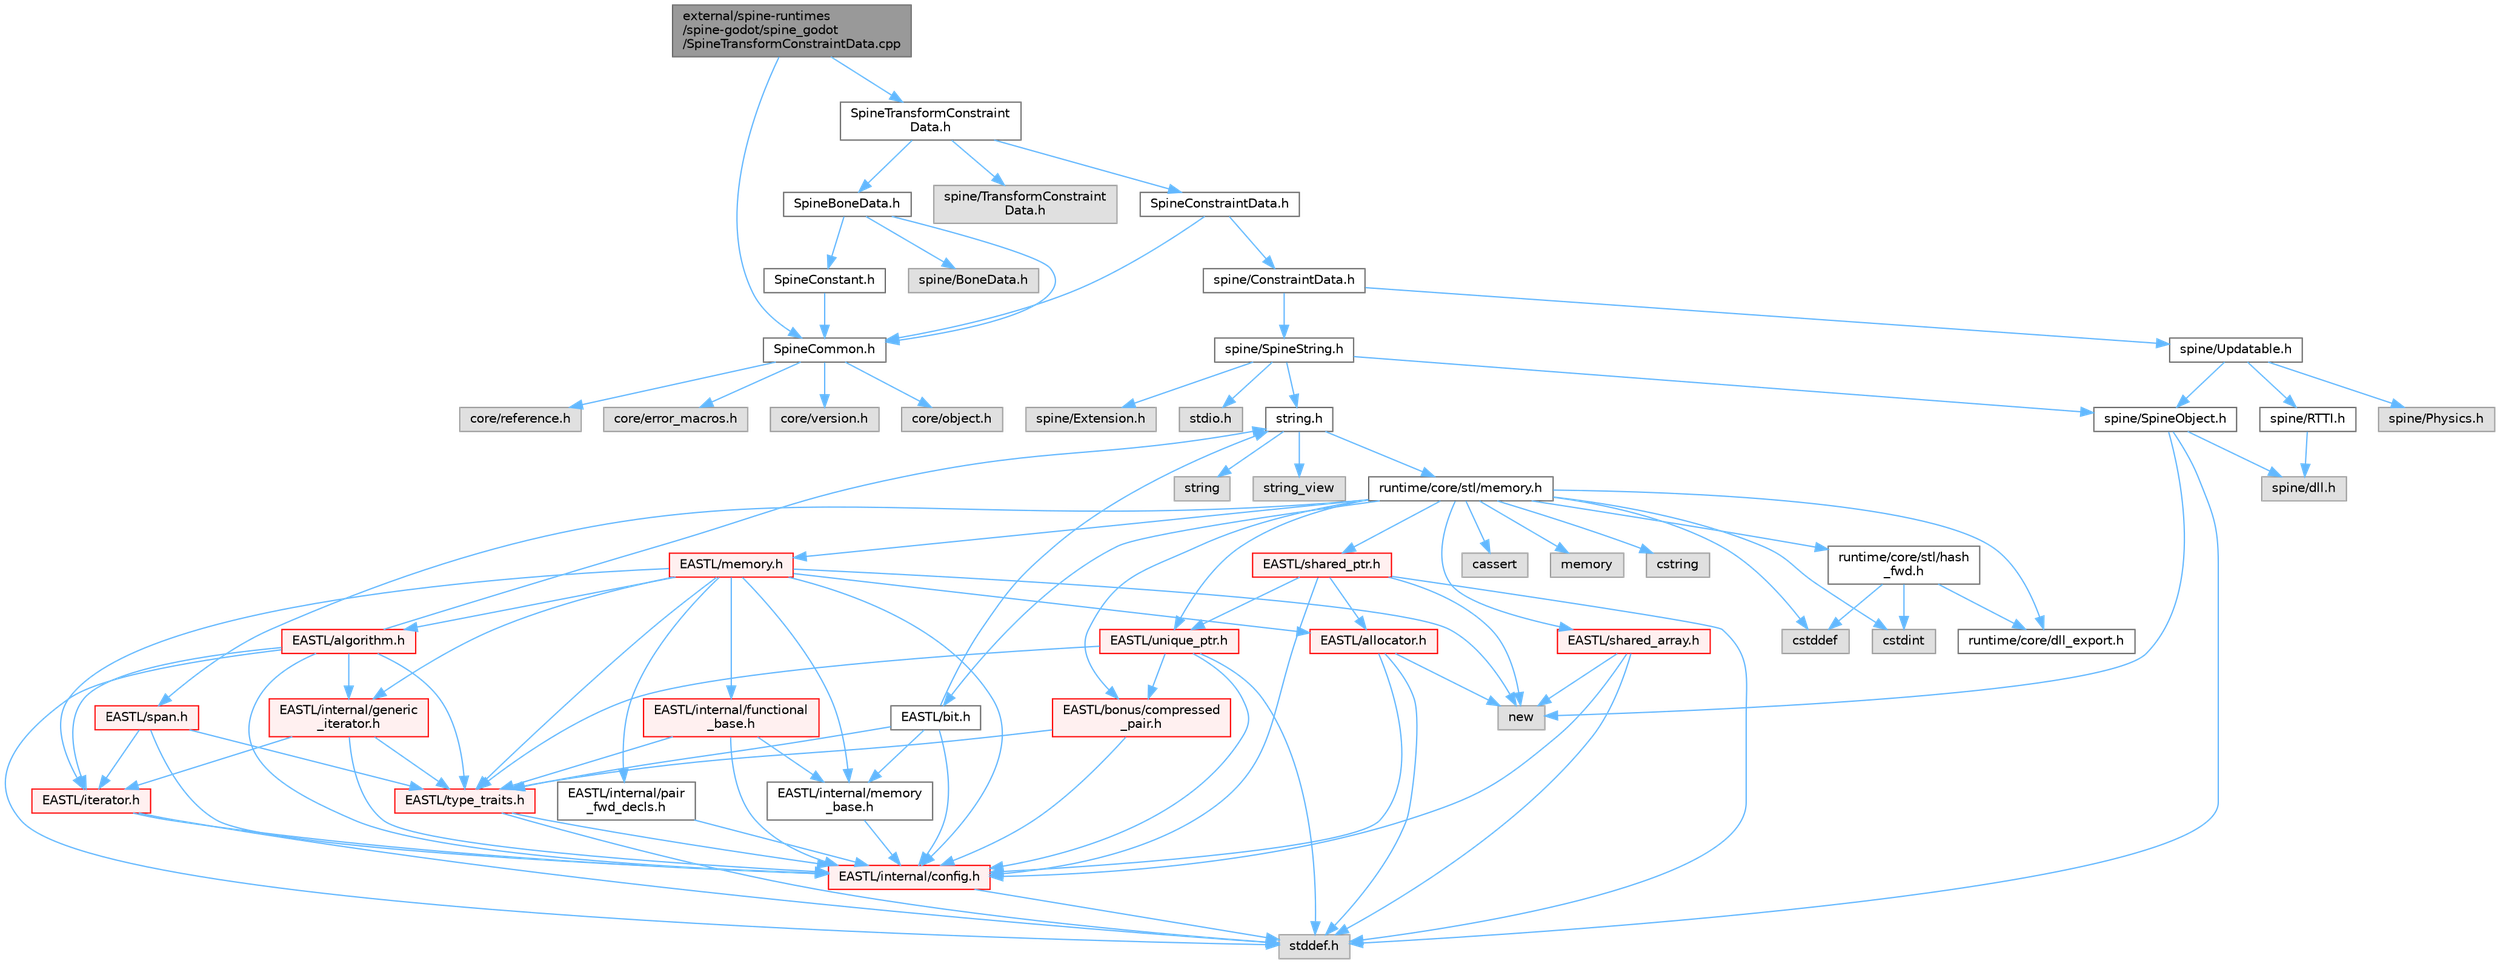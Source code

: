 digraph "external/spine-runtimes/spine-godot/spine_godot/SpineTransformConstraintData.cpp"
{
 // LATEX_PDF_SIZE
  bgcolor="transparent";
  edge [fontname=Helvetica,fontsize=10,labelfontname=Helvetica,labelfontsize=10];
  node [fontname=Helvetica,fontsize=10,shape=box,height=0.2,width=0.4];
  Node1 [id="Node000001",label="external/spine-runtimes\l/spine-godot/spine_godot\l/SpineTransformConstraintData.cpp",height=0.2,width=0.4,color="gray40", fillcolor="grey60", style="filled", fontcolor="black",tooltip=" "];
  Node1 -> Node2 [id="edge1_Node000001_Node000002",color="steelblue1",style="solid",tooltip=" "];
  Node2 [id="Node000002",label="SpineTransformConstraint\lData.h",height=0.2,width=0.4,color="grey40", fillcolor="white", style="filled",URL="$_spine_transform_constraint_data_8h.html",tooltip=" "];
  Node2 -> Node3 [id="edge2_Node000002_Node000003",color="steelblue1",style="solid",tooltip=" "];
  Node3 [id="Node000003",label="SpineConstraintData.h",height=0.2,width=0.4,color="grey40", fillcolor="white", style="filled",URL="$_spine_constraint_data_8h.html",tooltip=" "];
  Node3 -> Node4 [id="edge3_Node000003_Node000004",color="steelblue1",style="solid",tooltip=" "];
  Node4 [id="Node000004",label="SpineCommon.h",height=0.2,width=0.4,color="grey40", fillcolor="white", style="filled",URL="$_spine_common_8h.html",tooltip=" "];
  Node4 -> Node5 [id="edge4_Node000004_Node000005",color="steelblue1",style="solid",tooltip=" "];
  Node5 [id="Node000005",label="core/version.h",height=0.2,width=0.4,color="grey60", fillcolor="#E0E0E0", style="filled",tooltip=" "];
  Node4 -> Node6 [id="edge5_Node000004_Node000006",color="steelblue1",style="solid",tooltip=" "];
  Node6 [id="Node000006",label="core/object.h",height=0.2,width=0.4,color="grey60", fillcolor="#E0E0E0", style="filled",tooltip=" "];
  Node4 -> Node7 [id="edge6_Node000004_Node000007",color="steelblue1",style="solid",tooltip=" "];
  Node7 [id="Node000007",label="core/reference.h",height=0.2,width=0.4,color="grey60", fillcolor="#E0E0E0", style="filled",tooltip=" "];
  Node4 -> Node8 [id="edge7_Node000004_Node000008",color="steelblue1",style="solid",tooltip=" "];
  Node8 [id="Node000008",label="core/error_macros.h",height=0.2,width=0.4,color="grey60", fillcolor="#E0E0E0", style="filled",tooltip=" "];
  Node3 -> Node9 [id="edge8_Node000003_Node000009",color="steelblue1",style="solid",tooltip=" "];
  Node9 [id="Node000009",label="spine/ConstraintData.h",height=0.2,width=0.4,color="grey40", fillcolor="white", style="filled",URL="$_constraint_data_8h.html",tooltip=" "];
  Node9 -> Node10 [id="edge9_Node000009_Node000010",color="steelblue1",style="solid",tooltip=" "];
  Node10 [id="Node000010",label="spine/Updatable.h",height=0.2,width=0.4,color="grey40", fillcolor="white", style="filled",URL="$_updatable_8h.html",tooltip=" "];
  Node10 -> Node11 [id="edge10_Node000010_Node000011",color="steelblue1",style="solid",tooltip=" "];
  Node11 [id="Node000011",label="spine/RTTI.h",height=0.2,width=0.4,color="grey40", fillcolor="white", style="filled",URL="$_r_t_t_i_8h.html",tooltip=" "];
  Node11 -> Node12 [id="edge11_Node000011_Node000012",color="steelblue1",style="solid",tooltip=" "];
  Node12 [id="Node000012",label="spine/dll.h",height=0.2,width=0.4,color="grey60", fillcolor="#E0E0E0", style="filled",tooltip=" "];
  Node10 -> Node13 [id="edge12_Node000010_Node000013",color="steelblue1",style="solid",tooltip=" "];
  Node13 [id="Node000013",label="spine/SpineObject.h",height=0.2,width=0.4,color="grey40", fillcolor="white", style="filled",URL="$_spine_object_8h.html",tooltip=" "];
  Node13 -> Node14 [id="edge13_Node000013_Node000014",color="steelblue1",style="solid",tooltip=" "];
  Node14 [id="Node000014",label="new",height=0.2,width=0.4,color="grey60", fillcolor="#E0E0E0", style="filled",tooltip=" "];
  Node13 -> Node15 [id="edge14_Node000013_Node000015",color="steelblue1",style="solid",tooltip=" "];
  Node15 [id="Node000015",label="stddef.h",height=0.2,width=0.4,color="grey60", fillcolor="#E0E0E0", style="filled",tooltip=" "];
  Node13 -> Node12 [id="edge15_Node000013_Node000012",color="steelblue1",style="solid",tooltip=" "];
  Node10 -> Node16 [id="edge16_Node000010_Node000016",color="steelblue1",style="solid",tooltip=" "];
  Node16 [id="Node000016",label="spine/Physics.h",height=0.2,width=0.4,color="grey60", fillcolor="#E0E0E0", style="filled",tooltip=" "];
  Node9 -> Node17 [id="edge17_Node000009_Node000017",color="steelblue1",style="solid",tooltip=" "];
  Node17 [id="Node000017",label="spine/SpineString.h",height=0.2,width=0.4,color="grey40", fillcolor="white", style="filled",URL="$_spine_string_8h.html",tooltip=" "];
  Node17 -> Node13 [id="edge18_Node000017_Node000013",color="steelblue1",style="solid",tooltip=" "];
  Node17 -> Node18 [id="edge19_Node000017_Node000018",color="steelblue1",style="solid",tooltip=" "];
  Node18 [id="Node000018",label="spine/Extension.h",height=0.2,width=0.4,color="grey60", fillcolor="#E0E0E0", style="filled",tooltip=" "];
  Node17 -> Node19 [id="edge20_Node000017_Node000019",color="steelblue1",style="solid",tooltip=" "];
  Node19 [id="Node000019",label="string.h",height=0.2,width=0.4,color="grey40", fillcolor="white", style="filled",URL="$string_8h.html",tooltip=" "];
  Node19 -> Node20 [id="edge21_Node000019_Node000020",color="steelblue1",style="solid",tooltip=" "];
  Node20 [id="Node000020",label="string",height=0.2,width=0.4,color="grey60", fillcolor="#E0E0E0", style="filled",tooltip=" "];
  Node19 -> Node21 [id="edge22_Node000019_Node000021",color="steelblue1",style="solid",tooltip=" "];
  Node21 [id="Node000021",label="string_view",height=0.2,width=0.4,color="grey60", fillcolor="#E0E0E0", style="filled",tooltip=" "];
  Node19 -> Node22 [id="edge23_Node000019_Node000022",color="steelblue1",style="solid",tooltip=" "];
  Node22 [id="Node000022",label="runtime/core/stl/memory.h",height=0.2,width=0.4,color="grey40", fillcolor="white", style="filled",URL="$runtime_2core_2stl_2memory_8h.html",tooltip=" "];
  Node22 -> Node23 [id="edge24_Node000022_Node000023",color="steelblue1",style="solid",tooltip=" "];
  Node23 [id="Node000023",label="cstddef",height=0.2,width=0.4,color="grey60", fillcolor="#E0E0E0", style="filled",tooltip=" "];
  Node22 -> Node24 [id="edge25_Node000022_Node000024",color="steelblue1",style="solid",tooltip=" "];
  Node24 [id="Node000024",label="cstdint",height=0.2,width=0.4,color="grey60", fillcolor="#E0E0E0", style="filled",tooltip=" "];
  Node22 -> Node25 [id="edge26_Node000022_Node000025",color="steelblue1",style="solid",tooltip=" "];
  Node25 [id="Node000025",label="cassert",height=0.2,width=0.4,color="grey60", fillcolor="#E0E0E0", style="filled",tooltip=" "];
  Node22 -> Node26 [id="edge27_Node000022_Node000026",color="steelblue1",style="solid",tooltip=" "];
  Node26 [id="Node000026",label="memory",height=0.2,width=0.4,color="grey60", fillcolor="#E0E0E0", style="filled",tooltip=" "];
  Node22 -> Node27 [id="edge28_Node000022_Node000027",color="steelblue1",style="solid",tooltip=" "];
  Node27 [id="Node000027",label="cstring",height=0.2,width=0.4,color="grey60", fillcolor="#E0E0E0", style="filled",tooltip=" "];
  Node22 -> Node28 [id="edge29_Node000022_Node000028",color="steelblue1",style="solid",tooltip=" "];
  Node28 [id="Node000028",label="EASTL/bit.h",height=0.2,width=0.4,color="grey40", fillcolor="white", style="filled",URL="$bit_8h.html",tooltip=" "];
  Node28 -> Node29 [id="edge30_Node000028_Node000029",color="steelblue1",style="solid",tooltip=" "];
  Node29 [id="Node000029",label="EASTL/internal/config.h",height=0.2,width=0.4,color="red", fillcolor="#FFF0F0", style="filled",URL="$runtime_2_e_a_s_t_l_2include_2_e_a_s_t_l_2internal_2config_8h.html",tooltip=" "];
  Node29 -> Node15 [id="edge31_Node000029_Node000015",color="steelblue1",style="solid",tooltip=" "];
  Node28 -> Node37 [id="edge32_Node000028_Node000037",color="steelblue1",style="solid",tooltip=" "];
  Node37 [id="Node000037",label="EASTL/internal/memory\l_base.h",height=0.2,width=0.4,color="grey40", fillcolor="white", style="filled",URL="$memory__base_8h.html",tooltip=" "];
  Node37 -> Node29 [id="edge33_Node000037_Node000029",color="steelblue1",style="solid",tooltip=" "];
  Node28 -> Node38 [id="edge34_Node000028_Node000038",color="steelblue1",style="solid",tooltip=" "];
  Node38 [id="Node000038",label="EASTL/type_traits.h",height=0.2,width=0.4,color="red", fillcolor="#FFF0F0", style="filled",URL="$_e_a_s_t_l_2include_2_e_a_s_t_l_2type__traits_8h.html",tooltip=" "];
  Node38 -> Node29 [id="edge35_Node000038_Node000029",color="steelblue1",style="solid",tooltip=" "];
  Node38 -> Node15 [id="edge36_Node000038_Node000015",color="steelblue1",style="solid",tooltip=" "];
  Node28 -> Node19 [id="edge37_Node000028_Node000019",color="steelblue1",style="solid",tooltip=" "];
  Node22 -> Node48 [id="edge38_Node000022_Node000048",color="steelblue1",style="solid",tooltip=" "];
  Node48 [id="Node000048",label="EASTL/memory.h",height=0.2,width=0.4,color="red", fillcolor="#FFF0F0", style="filled",URL="$runtime_2_e_a_s_t_l_2include_2_e_a_s_t_l_2memory_8h.html",tooltip=" "];
  Node48 -> Node29 [id="edge39_Node000048_Node000029",color="steelblue1",style="solid",tooltip=" "];
  Node48 -> Node37 [id="edge40_Node000048_Node000037",color="steelblue1",style="solid",tooltip=" "];
  Node48 -> Node49 [id="edge41_Node000048_Node000049",color="steelblue1",style="solid",tooltip=" "];
  Node49 [id="Node000049",label="EASTL/internal/generic\l_iterator.h",height=0.2,width=0.4,color="red", fillcolor="#FFF0F0", style="filled",URL="$generic__iterator_8h.html",tooltip=" "];
  Node49 -> Node29 [id="edge42_Node000049_Node000029",color="steelblue1",style="solid",tooltip=" "];
  Node49 -> Node50 [id="edge43_Node000049_Node000050",color="steelblue1",style="solid",tooltip=" "];
  Node50 [id="Node000050",label="EASTL/iterator.h",height=0.2,width=0.4,color="red", fillcolor="#FFF0F0", style="filled",URL="$_e_a_s_t_l_2include_2_e_a_s_t_l_2iterator_8h.html",tooltip=" "];
  Node50 -> Node29 [id="edge44_Node000050_Node000029",color="steelblue1",style="solid",tooltip=" "];
  Node50 -> Node15 [id="edge45_Node000050_Node000015",color="steelblue1",style="solid",tooltip=" "];
  Node49 -> Node38 [id="edge46_Node000049_Node000038",color="steelblue1",style="solid",tooltip=" "];
  Node48 -> Node53 [id="edge47_Node000048_Node000053",color="steelblue1",style="solid",tooltip=" "];
  Node53 [id="Node000053",label="EASTL/internal/pair\l_fwd_decls.h",height=0.2,width=0.4,color="grey40", fillcolor="white", style="filled",URL="$pair__fwd__decls_8h.html",tooltip=" "];
  Node53 -> Node29 [id="edge48_Node000053_Node000029",color="steelblue1",style="solid",tooltip=" "];
  Node48 -> Node54 [id="edge49_Node000048_Node000054",color="steelblue1",style="solid",tooltip=" "];
  Node54 [id="Node000054",label="EASTL/internal/functional\l_base.h",height=0.2,width=0.4,color="red", fillcolor="#FFF0F0", style="filled",URL="$functional__base_8h.html",tooltip=" "];
  Node54 -> Node29 [id="edge50_Node000054_Node000029",color="steelblue1",style="solid",tooltip=" "];
  Node54 -> Node37 [id="edge51_Node000054_Node000037",color="steelblue1",style="solid",tooltip=" "];
  Node54 -> Node38 [id="edge52_Node000054_Node000038",color="steelblue1",style="solid",tooltip=" "];
  Node48 -> Node55 [id="edge53_Node000048_Node000055",color="steelblue1",style="solid",tooltip=" "];
  Node55 [id="Node000055",label="EASTL/algorithm.h",height=0.2,width=0.4,color="red", fillcolor="#FFF0F0", style="filled",URL="$_e_a_s_t_l_2include_2_e_a_s_t_l_2algorithm_8h.html",tooltip=" "];
  Node55 -> Node29 [id="edge54_Node000055_Node000029",color="steelblue1",style="solid",tooltip=" "];
  Node55 -> Node38 [id="edge55_Node000055_Node000038",color="steelblue1",style="solid",tooltip=" "];
  Node55 -> Node50 [id="edge56_Node000055_Node000050",color="steelblue1",style="solid",tooltip=" "];
  Node55 -> Node49 [id="edge57_Node000055_Node000049",color="steelblue1",style="solid",tooltip=" "];
  Node55 -> Node15 [id="edge58_Node000055_Node000015",color="steelblue1",style="solid",tooltip=" "];
  Node55 -> Node19 [id="edge59_Node000055_Node000019",color="steelblue1",style="solid",tooltip=" "];
  Node48 -> Node38 [id="edge60_Node000048_Node000038",color="steelblue1",style="solid",tooltip=" "];
  Node48 -> Node62 [id="edge61_Node000048_Node000062",color="steelblue1",style="solid",tooltip=" "];
  Node62 [id="Node000062",label="EASTL/allocator.h",height=0.2,width=0.4,color="red", fillcolor="#FFF0F0", style="filled",URL="$runtime_2_e_a_s_t_l_2include_2_e_a_s_t_l_2allocator_8h.html",tooltip=" "];
  Node62 -> Node29 [id="edge62_Node000062_Node000029",color="steelblue1",style="solid",tooltip=" "];
  Node62 -> Node15 [id="edge63_Node000062_Node000015",color="steelblue1",style="solid",tooltip=" "];
  Node62 -> Node14 [id="edge64_Node000062_Node000014",color="steelblue1",style="solid",tooltip=" "];
  Node48 -> Node50 [id="edge65_Node000048_Node000050",color="steelblue1",style="solid",tooltip=" "];
  Node48 -> Node14 [id="edge66_Node000048_Node000014",color="steelblue1",style="solid",tooltip=" "];
  Node22 -> Node75 [id="edge67_Node000022_Node000075",color="steelblue1",style="solid",tooltip=" "];
  Node75 [id="Node000075",label="EASTL/shared_array.h",height=0.2,width=0.4,color="red", fillcolor="#FFF0F0", style="filled",URL="$shared__array_8h.html",tooltip=" "];
  Node75 -> Node29 [id="edge68_Node000075_Node000029",color="steelblue1",style="solid",tooltip=" "];
  Node75 -> Node14 [id="edge69_Node000075_Node000014",color="steelblue1",style="solid",tooltip=" "];
  Node75 -> Node15 [id="edge70_Node000075_Node000015",color="steelblue1",style="solid",tooltip=" "];
  Node22 -> Node78 [id="edge71_Node000022_Node000078",color="steelblue1",style="solid",tooltip=" "];
  Node78 [id="Node000078",label="EASTL/unique_ptr.h",height=0.2,width=0.4,color="red", fillcolor="#FFF0F0", style="filled",URL="$unique__ptr_8h.html",tooltip=" "];
  Node78 -> Node79 [id="edge72_Node000078_Node000079",color="steelblue1",style="solid",tooltip=" "];
  Node79 [id="Node000079",label="EASTL/bonus/compressed\l_pair.h",height=0.2,width=0.4,color="red", fillcolor="#FFF0F0", style="filled",URL="$compressed__pair_8h.html",tooltip=" "];
  Node79 -> Node29 [id="edge73_Node000079_Node000029",color="steelblue1",style="solid",tooltip=" "];
  Node79 -> Node38 [id="edge74_Node000079_Node000038",color="steelblue1",style="solid",tooltip=" "];
  Node78 -> Node29 [id="edge75_Node000078_Node000029",color="steelblue1",style="solid",tooltip=" "];
  Node78 -> Node38 [id="edge76_Node000078_Node000038",color="steelblue1",style="solid",tooltip=" "];
  Node78 -> Node15 [id="edge77_Node000078_Node000015",color="steelblue1",style="solid",tooltip=" "];
  Node22 -> Node81 [id="edge78_Node000022_Node000081",color="steelblue1",style="solid",tooltip=" "];
  Node81 [id="Node000081",label="EASTL/shared_ptr.h",height=0.2,width=0.4,color="red", fillcolor="#FFF0F0", style="filled",URL="$shared__ptr_8h.html",tooltip=" "];
  Node81 -> Node29 [id="edge79_Node000081_Node000029",color="steelblue1",style="solid",tooltip=" "];
  Node81 -> Node78 [id="edge80_Node000081_Node000078",color="steelblue1",style="solid",tooltip=" "];
  Node81 -> Node62 [id="edge81_Node000081_Node000062",color="steelblue1",style="solid",tooltip=" "];
  Node81 -> Node14 [id="edge82_Node000081_Node000014",color="steelblue1",style="solid",tooltip=" "];
  Node81 -> Node15 [id="edge83_Node000081_Node000015",color="steelblue1",style="solid",tooltip=" "];
  Node22 -> Node161 [id="edge84_Node000022_Node000161",color="steelblue1",style="solid",tooltip=" "];
  Node161 [id="Node000161",label="EASTL/span.h",height=0.2,width=0.4,color="red", fillcolor="#FFF0F0", style="filled",URL="$span_8h.html",tooltip=" "];
  Node161 -> Node29 [id="edge85_Node000161_Node000029",color="steelblue1",style="solid",tooltip=" "];
  Node161 -> Node38 [id="edge86_Node000161_Node000038",color="steelblue1",style="solid",tooltip=" "];
  Node161 -> Node50 [id="edge87_Node000161_Node000050",color="steelblue1",style="solid",tooltip=" "];
  Node22 -> Node79 [id="edge88_Node000022_Node000079",color="steelblue1",style="solid",tooltip=" "];
  Node22 -> Node164 [id="edge89_Node000022_Node000164",color="steelblue1",style="solid",tooltip=" "];
  Node164 [id="Node000164",label="runtime/core/dll_export.h",height=0.2,width=0.4,color="grey40", fillcolor="white", style="filled",URL="$dll__export_8h.html",tooltip=" "];
  Node22 -> Node165 [id="edge90_Node000022_Node000165",color="steelblue1",style="solid",tooltip=" "];
  Node165 [id="Node000165",label="runtime/core/stl/hash\l_fwd.h",height=0.2,width=0.4,color="grey40", fillcolor="white", style="filled",URL="$hash__fwd_8h.html",tooltip=" "];
  Node165 -> Node23 [id="edge91_Node000165_Node000023",color="steelblue1",style="solid",tooltip=" "];
  Node165 -> Node24 [id="edge92_Node000165_Node000024",color="steelblue1",style="solid",tooltip=" "];
  Node165 -> Node164 [id="edge93_Node000165_Node000164",color="steelblue1",style="solid",tooltip=" "];
  Node17 -> Node166 [id="edge94_Node000017_Node000166",color="steelblue1",style="solid",tooltip=" "];
  Node166 [id="Node000166",label="stdio.h",height=0.2,width=0.4,color="grey60", fillcolor="#E0E0E0", style="filled",tooltip=" "];
  Node2 -> Node167 [id="edge95_Node000002_Node000167",color="steelblue1",style="solid",tooltip=" "];
  Node167 [id="Node000167",label="SpineBoneData.h",height=0.2,width=0.4,color="grey40", fillcolor="white", style="filled",URL="$_spine_bone_data_8h.html",tooltip=" "];
  Node167 -> Node4 [id="edge96_Node000167_Node000004",color="steelblue1",style="solid",tooltip=" "];
  Node167 -> Node168 [id="edge97_Node000167_Node000168",color="steelblue1",style="solid",tooltip=" "];
  Node168 [id="Node000168",label="SpineConstant.h",height=0.2,width=0.4,color="grey40", fillcolor="white", style="filled",URL="$_spine_constant_8h.html",tooltip=" "];
  Node168 -> Node4 [id="edge98_Node000168_Node000004",color="steelblue1",style="solid",tooltip=" "];
  Node167 -> Node169 [id="edge99_Node000167_Node000169",color="steelblue1",style="solid",tooltip=" "];
  Node169 [id="Node000169",label="spine/BoneData.h",height=0.2,width=0.4,color="grey60", fillcolor="#E0E0E0", style="filled",tooltip=" "];
  Node2 -> Node170 [id="edge100_Node000002_Node000170",color="steelblue1",style="solid",tooltip=" "];
  Node170 [id="Node000170",label="spine/TransformConstraint\lData.h",height=0.2,width=0.4,color="grey60", fillcolor="#E0E0E0", style="filled",tooltip=" "];
  Node1 -> Node4 [id="edge101_Node000001_Node000004",color="steelblue1",style="solid",tooltip=" "];
}
